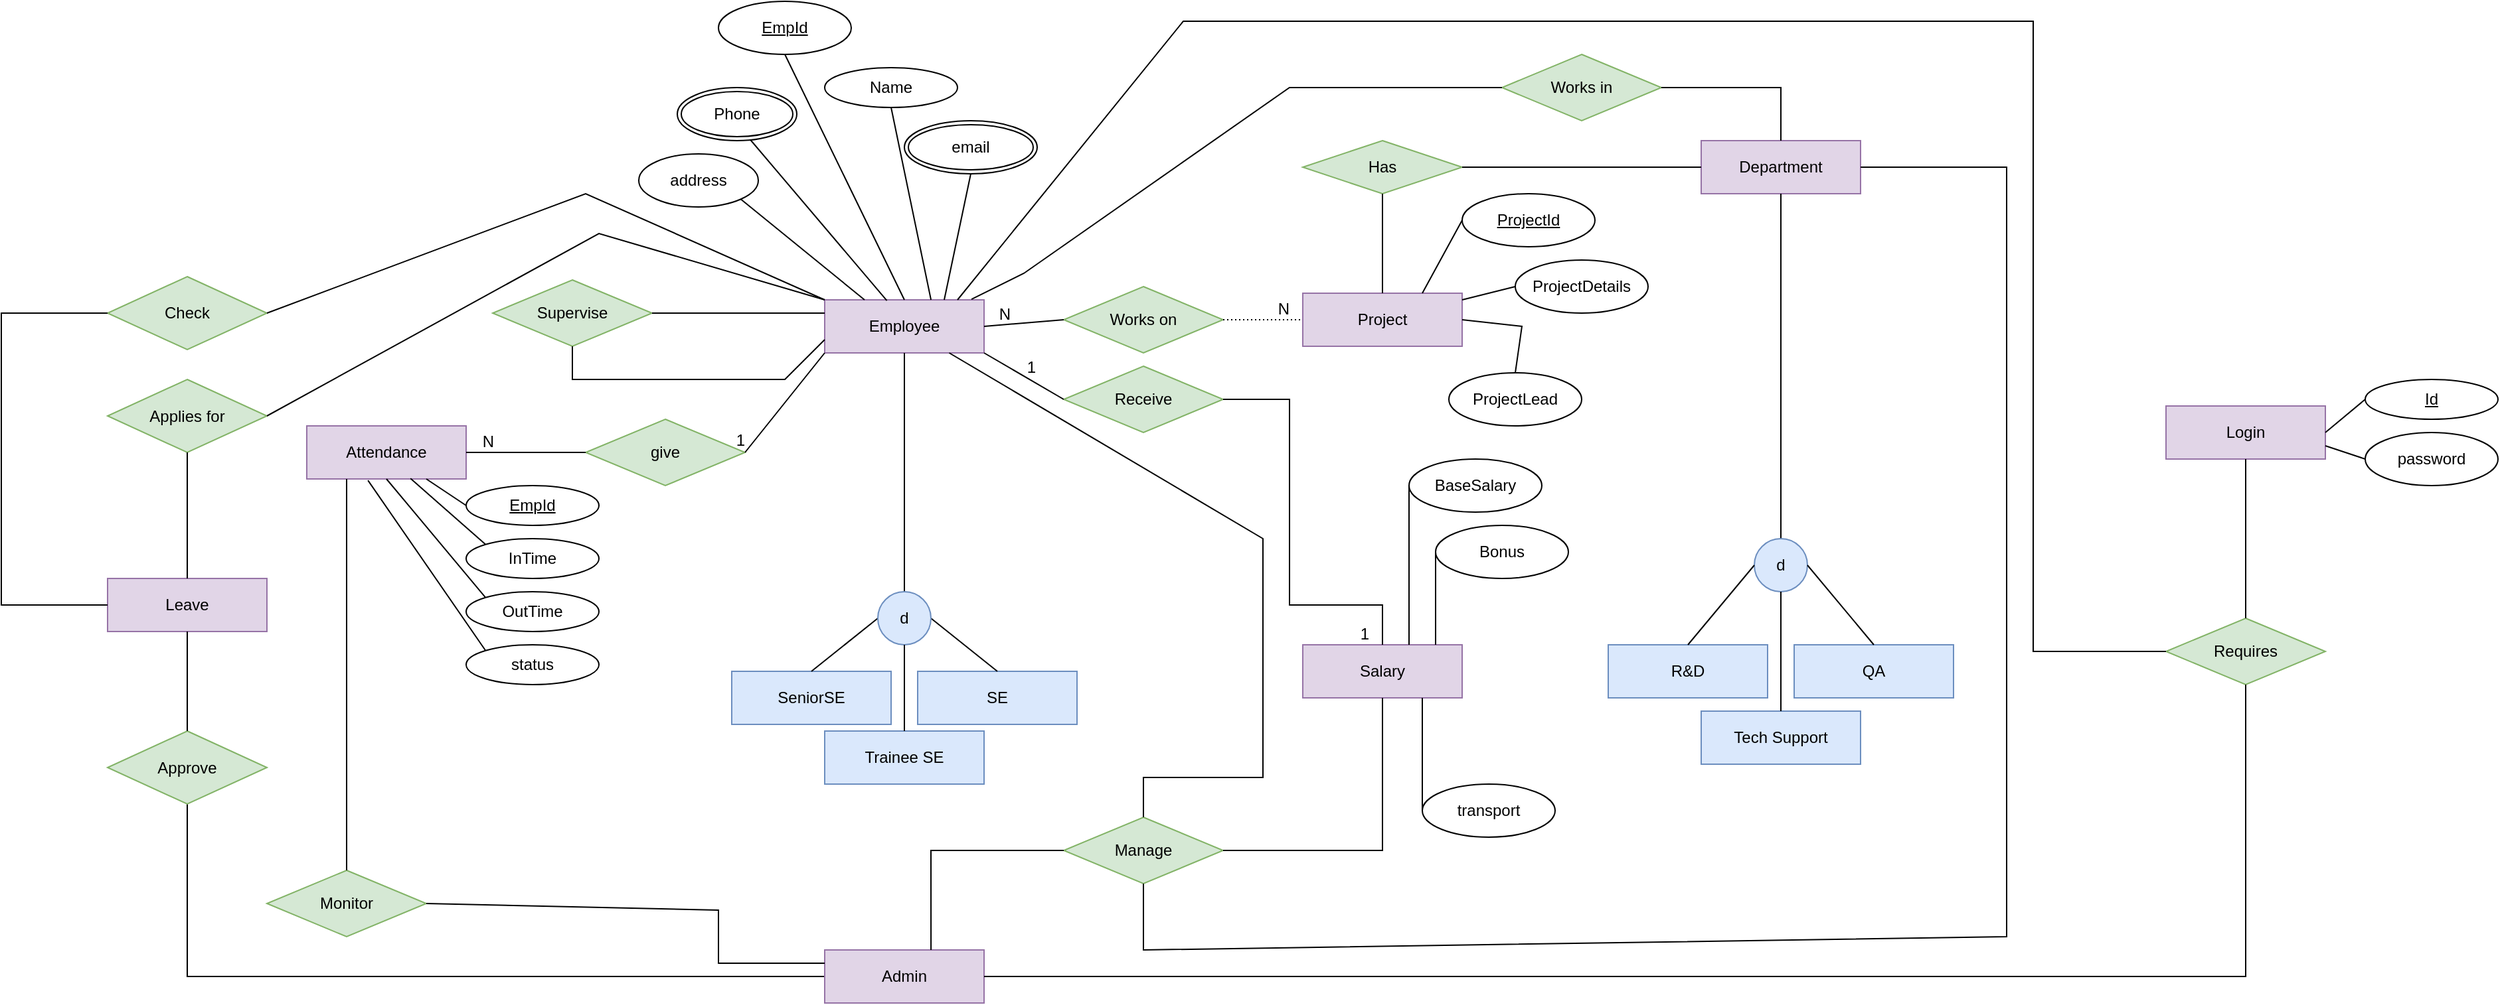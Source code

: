 <mxfile version="16.6.4" type="github">
  <diagram id="R2lEEEUBdFMjLlhIrx00" name="Page-1">
    <mxGraphModel dx="2987" dy="995" grid="1" gridSize="10" guides="1" tooltips="1" connect="1" arrows="1" fold="1" page="1" pageScale="1" pageWidth="1100" pageHeight="850" math="0" shadow="0" extFonts="Permanent Marker^https://fonts.googleapis.com/css?family=Permanent+Marker">
      <root>
        <mxCell id="0" />
        <mxCell id="1" parent="0" />
        <mxCell id="wa6rgPkxSw3eKmAbPzhM-41" value="" style="endArrow=none;html=1;rounded=0;" edge="1" parent="1">
          <mxGeometry relative="1" as="geometry">
            <mxPoint x="-870" y="630" as="sourcePoint" />
            <mxPoint x="-390" y="760" as="targetPoint" />
            <Array as="points">
              <mxPoint x="-870" y="760" />
            </Array>
          </mxGeometry>
        </mxCell>
        <mxCell id="uLMN_BXOicq_y5eOb-Gw-1" value="Employee" style="rounded=0;whiteSpace=wrap;html=1;fillColor=#e1d5e7;strokeColor=#9673a6;" parent="1" vertex="1">
          <mxGeometry x="-390" y="250" width="120" height="40" as="geometry" />
        </mxCell>
        <mxCell id="uLMN_BXOicq_y5eOb-Gw-3" value="" style="endArrow=none;html=1;rounded=0;entryX=0.5;entryY=1;entryDx=0;entryDy=0;exitX=0.5;exitY=0;exitDx=0;exitDy=0;" parent="1" source="uLMN_BXOicq_y5eOb-Gw-1" target="uLMN_BXOicq_y5eOb-Gw-19" edge="1">
          <mxGeometry width="50" height="50" relative="1" as="geometry">
            <mxPoint x="-330" y="340" as="sourcePoint" />
            <mxPoint x="-340" y="90" as="targetPoint" />
          </mxGeometry>
        </mxCell>
        <mxCell id="uLMN_BXOicq_y5eOb-Gw-4" value="address" style="ellipse;whiteSpace=wrap;html=1;" parent="1" vertex="1">
          <mxGeometry x="-530" y="140" width="90" height="40" as="geometry" />
        </mxCell>
        <mxCell id="uLMN_BXOicq_y5eOb-Gw-7" value="Name" style="ellipse;whiteSpace=wrap;html=1;" parent="1" vertex="1">
          <mxGeometry x="-390" y="75" width="100" height="30" as="geometry" />
        </mxCell>
        <mxCell id="uLMN_BXOicq_y5eOb-Gw-8" value="" style="endArrow=none;html=1;rounded=0;entryX=0.607;entryY=0.972;entryDx=0;entryDy=0;exitX=0.39;exitY=0.015;exitDx=0;exitDy=0;exitPerimeter=0;entryPerimeter=0;" parent="1" source="uLMN_BXOicq_y5eOb-Gw-1" target="uLMN_BXOicq_y5eOb-Gw-17" edge="1">
          <mxGeometry width="50" height="50" relative="1" as="geometry">
            <mxPoint x="-350" y="170" as="sourcePoint" />
            <mxPoint x="-410" y="140" as="targetPoint" />
          </mxGeometry>
        </mxCell>
        <mxCell id="uLMN_BXOicq_y5eOb-Gw-9" value="" style="endArrow=none;html=1;rounded=0;entryX=0.5;entryY=1;entryDx=0;entryDy=0;exitX=0.667;exitY=0;exitDx=0;exitDy=0;exitPerimeter=0;" parent="1" source="uLMN_BXOicq_y5eOb-Gw-1" target="uLMN_BXOicq_y5eOb-Gw-7" edge="1">
          <mxGeometry width="50" height="50" relative="1" as="geometry">
            <mxPoint x="-330" y="340" as="sourcePoint" />
            <mxPoint x="-280" y="290" as="targetPoint" />
          </mxGeometry>
        </mxCell>
        <mxCell id="uLMN_BXOicq_y5eOb-Gw-10" value="" style="endArrow=none;html=1;rounded=0;entryX=0.5;entryY=1;entryDx=0;entryDy=0;exitX=0.75;exitY=0;exitDx=0;exitDy=0;" parent="1" target="uLMN_BXOicq_y5eOb-Gw-21" edge="1" source="uLMN_BXOicq_y5eOb-Gw-1">
          <mxGeometry width="50" height="50" relative="1" as="geometry">
            <mxPoint x="-290" y="250" as="sourcePoint" />
            <mxPoint x="-231.905" y="188.274" as="targetPoint" />
          </mxGeometry>
        </mxCell>
        <mxCell id="uLMN_BXOicq_y5eOb-Gw-11" value="" style="endArrow=none;html=1;rounded=0;entryX=1;entryY=1;entryDx=0;entryDy=0;exitX=0.25;exitY=0;exitDx=0;exitDy=0;" parent="1" source="uLMN_BXOicq_y5eOb-Gw-1" target="uLMN_BXOicq_y5eOb-Gw-4" edge="1">
          <mxGeometry width="50" height="50" relative="1" as="geometry">
            <mxPoint x="-330" y="340" as="sourcePoint" />
            <mxPoint x="-280" y="290" as="targetPoint" />
          </mxGeometry>
        </mxCell>
        <mxCell id="uLMN_BXOicq_y5eOb-Gw-13" value="" style="endArrow=none;html=1;rounded=0;entryX=0.5;entryY=1;entryDx=0;entryDy=0;" parent="1" source="uLMN_BXOicq_y5eOb-Gw-12" target="uLMN_BXOicq_y5eOb-Gw-1" edge="1">
          <mxGeometry width="50" height="50" relative="1" as="geometry">
            <mxPoint x="-330" y="360" as="sourcePoint" />
            <mxPoint x="-280" y="390" as="targetPoint" />
          </mxGeometry>
        </mxCell>
        <mxCell id="uLMN_BXOicq_y5eOb-Gw-17" value="Phone" style="ellipse;shape=doubleEllipse;margin=3;whiteSpace=wrap;html=1;align=center;" parent="1" vertex="1">
          <mxGeometry x="-501" y="90" width="90" height="40" as="geometry" />
        </mxCell>
        <mxCell id="uLMN_BXOicq_y5eOb-Gw-19" value="EmpId" style="ellipse;whiteSpace=wrap;html=1;align=center;fontStyle=4;" parent="1" vertex="1">
          <mxGeometry x="-470" y="25" width="100" height="40" as="geometry" />
        </mxCell>
        <mxCell id="uLMN_BXOicq_y5eOb-Gw-20" value="Works on" style="shape=rhombus;perimeter=rhombusPerimeter;whiteSpace=wrap;html=1;align=center;fillColor=#d5e8d4;strokeColor=#82b366;" parent="1" vertex="1">
          <mxGeometry x="-210" y="240" width="120" height="50" as="geometry" />
        </mxCell>
        <mxCell id="uLMN_BXOicq_y5eOb-Gw-21" value="email" style="ellipse;shape=doubleEllipse;margin=3;whiteSpace=wrap;html=1;align=center;" parent="1" vertex="1">
          <mxGeometry x="-330" y="115" width="100" height="40" as="geometry" />
        </mxCell>
        <mxCell id="uLMN_BXOicq_y5eOb-Gw-23" value="Project" style="rounded=0;whiteSpace=wrap;html=1;fillColor=#e1d5e7;strokeColor=#9673a6;" parent="1" vertex="1">
          <mxGeometry x="-30" y="245" width="120" height="40" as="geometry" />
        </mxCell>
        <mxCell id="uLMN_BXOicq_y5eOb-Gw-27" value="" style="endArrow=none;html=1;rounded=0;dashed=1;dashPattern=1 2;exitX=1;exitY=0.5;exitDx=0;exitDy=0;" parent="1" source="uLMN_BXOicq_y5eOb-Gw-20" target="uLMN_BXOicq_y5eOb-Gw-23" edge="1">
          <mxGeometry relative="1" as="geometry">
            <mxPoint x="-390" y="410" as="sourcePoint" />
            <mxPoint x="-230" y="410" as="targetPoint" />
          </mxGeometry>
        </mxCell>
        <mxCell id="uLMN_BXOicq_y5eOb-Gw-28" value="N" style="resizable=0;html=1;align=right;verticalAlign=bottom;" parent="uLMN_BXOicq_y5eOb-Gw-27" connectable="0" vertex="1">
          <mxGeometry x="1" relative="1" as="geometry">
            <mxPoint x="-10" as="offset" />
          </mxGeometry>
        </mxCell>
        <mxCell id="uLMN_BXOicq_y5eOb-Gw-31" value="" style="endArrow=none;html=1;rounded=0;entryX=1;entryY=0.5;entryDx=0;entryDy=0;exitX=0;exitY=0.5;exitDx=0;exitDy=0;" parent="1" source="uLMN_BXOicq_y5eOb-Gw-20" target="uLMN_BXOicq_y5eOb-Gw-1" edge="1">
          <mxGeometry relative="1" as="geometry">
            <mxPoint x="-390" y="410" as="sourcePoint" />
            <mxPoint x="-230" y="410" as="targetPoint" />
          </mxGeometry>
        </mxCell>
        <mxCell id="uLMN_BXOicq_y5eOb-Gw-32" value="N" style="resizable=0;html=1;align=right;verticalAlign=bottom;" parent="uLMN_BXOicq_y5eOb-Gw-31" connectable="0" vertex="1">
          <mxGeometry x="1" relative="1" as="geometry">
            <mxPoint x="20" as="offset" />
          </mxGeometry>
        </mxCell>
        <mxCell id="uLMN_BXOicq_y5eOb-Gw-36" value="Receive" style="shape=rhombus;perimeter=rhombusPerimeter;whiteSpace=wrap;html=1;align=center;fillColor=#d5e8d4;strokeColor=#82b366;" parent="1" vertex="1">
          <mxGeometry x="-210" y="300" width="120" height="50" as="geometry" />
        </mxCell>
        <mxCell id="uLMN_BXOicq_y5eOb-Gw-37" value="Salary" style="rounded=0;whiteSpace=wrap;html=1;fillColor=#e1d5e7;strokeColor=#9673a6;" parent="1" vertex="1">
          <mxGeometry x="-30" y="510" width="120" height="40" as="geometry" />
        </mxCell>
        <mxCell id="uLMN_BXOicq_y5eOb-Gw-38" value="" style="endArrow=none;html=1;rounded=0;entryX=1;entryY=1;entryDx=0;entryDy=0;exitX=0;exitY=0.5;exitDx=0;exitDy=0;" parent="1" source="uLMN_BXOicq_y5eOb-Gw-36" target="uLMN_BXOicq_y5eOb-Gw-1" edge="1">
          <mxGeometry relative="1" as="geometry">
            <mxPoint x="-300" y="370" as="sourcePoint" />
            <mxPoint x="-140" y="370" as="targetPoint" />
          </mxGeometry>
        </mxCell>
        <mxCell id="uLMN_BXOicq_y5eOb-Gw-39" value="1" style="resizable=0;html=1;align=right;verticalAlign=bottom;" parent="uLMN_BXOicq_y5eOb-Gw-38" connectable="0" vertex="1">
          <mxGeometry x="1" relative="1" as="geometry">
            <mxPoint x="40" y="20" as="offset" />
          </mxGeometry>
        </mxCell>
        <mxCell id="uLMN_BXOicq_y5eOb-Gw-40" value="" style="endArrow=none;html=1;rounded=0;exitX=1;exitY=0.5;exitDx=0;exitDy=0;entryX=0.5;entryY=0;entryDx=0;entryDy=0;" parent="1" source="uLMN_BXOicq_y5eOb-Gw-36" target="uLMN_BXOicq_y5eOb-Gw-37" edge="1">
          <mxGeometry relative="1" as="geometry">
            <mxPoint x="-330" y="400" as="sourcePoint" />
            <mxPoint x="-170" y="400" as="targetPoint" />
            <Array as="points">
              <mxPoint x="-40" y="325" />
              <mxPoint x="-40" y="480" />
              <mxPoint x="30" y="480" />
            </Array>
          </mxGeometry>
        </mxCell>
        <mxCell id="uLMN_BXOicq_y5eOb-Gw-41" value="1" style="resizable=0;html=1;align=right;verticalAlign=bottom;" parent="uLMN_BXOicq_y5eOb-Gw-40" connectable="0" vertex="1">
          <mxGeometry x="1" relative="1" as="geometry">
            <mxPoint x="-10" as="offset" />
          </mxGeometry>
        </mxCell>
        <mxCell id="uLMN_BXOicq_y5eOb-Gw-42" value="give" style="shape=rhombus;perimeter=rhombusPerimeter;whiteSpace=wrap;html=1;align=center;fillColor=#d5e8d4;strokeColor=#82b366;" parent="1" vertex="1">
          <mxGeometry x="-570" y="340" width="120" height="50" as="geometry" />
        </mxCell>
        <mxCell id="uLMN_BXOicq_y5eOb-Gw-43" value="Attendance" style="rounded=0;whiteSpace=wrap;html=1;fillColor=#e1d5e7;strokeColor=#9673a6;" parent="1" vertex="1">
          <mxGeometry x="-780" y="345" width="120" height="40" as="geometry" />
        </mxCell>
        <mxCell id="uLMN_BXOicq_y5eOb-Gw-44" value="" style="endArrow=none;html=1;rounded=0;exitX=0;exitY=1;exitDx=0;exitDy=0;entryX=1;entryY=0.5;entryDx=0;entryDy=0;" parent="1" source="uLMN_BXOicq_y5eOb-Gw-1" target="uLMN_BXOicq_y5eOb-Gw-42" edge="1">
          <mxGeometry relative="1" as="geometry">
            <mxPoint x="-380" y="300" as="sourcePoint" />
            <mxPoint x="-220" y="300" as="targetPoint" />
          </mxGeometry>
        </mxCell>
        <mxCell id="uLMN_BXOicq_y5eOb-Gw-45" value="1" style="resizable=0;html=1;align=right;verticalAlign=bottom;" parent="uLMN_BXOicq_y5eOb-Gw-44" connectable="0" vertex="1">
          <mxGeometry x="1" relative="1" as="geometry" />
        </mxCell>
        <mxCell id="uLMN_BXOicq_y5eOb-Gw-46" value="" style="endArrow=none;html=1;rounded=0;exitX=0;exitY=0.5;exitDx=0;exitDy=0;entryX=1;entryY=0.5;entryDx=0;entryDy=0;" parent="1" source="uLMN_BXOicq_y5eOb-Gw-42" target="uLMN_BXOicq_y5eOb-Gw-43" edge="1">
          <mxGeometry relative="1" as="geometry">
            <mxPoint x="-380" y="300" as="sourcePoint" />
            <mxPoint x="-220" y="300" as="targetPoint" />
          </mxGeometry>
        </mxCell>
        <mxCell id="uLMN_BXOicq_y5eOb-Gw-47" value="N" style="resizable=0;html=1;align=right;verticalAlign=bottom;" parent="uLMN_BXOicq_y5eOb-Gw-46" connectable="0" vertex="1">
          <mxGeometry x="1" relative="1" as="geometry">
            <mxPoint x="21" as="offset" />
          </mxGeometry>
        </mxCell>
        <mxCell id="uLMN_BXOicq_y5eOb-Gw-48" value="Department" style="rounded=0;whiteSpace=wrap;html=1;fillColor=#e1d5e7;strokeColor=#9673a6;" parent="1" vertex="1">
          <mxGeometry x="270" y="130" width="120" height="40" as="geometry" />
        </mxCell>
        <mxCell id="uLMN_BXOicq_y5eOb-Gw-50" value="Has" style="shape=rhombus;perimeter=rhombusPerimeter;whiteSpace=wrap;html=1;align=center;fillColor=#d5e8d4;strokeColor=#82b366;" parent="1" vertex="1">
          <mxGeometry x="-30" y="130" width="120" height="40" as="geometry" />
        </mxCell>
        <mxCell id="uLMN_BXOicq_y5eOb-Gw-51" value="Admin" style="rounded=0;whiteSpace=wrap;html=1;fillColor=#e1d5e7;strokeColor=#9673a6;" parent="1" vertex="1">
          <mxGeometry x="-390" y="740" width="120" height="40" as="geometry" />
        </mxCell>
        <mxCell id="uLMN_BXOicq_y5eOb-Gw-52" value="Works in" style="shape=rhombus;perimeter=rhombusPerimeter;whiteSpace=wrap;html=1;align=center;fillColor=#d5e8d4;strokeColor=#82b366;" parent="1" vertex="1">
          <mxGeometry x="120" y="65" width="120" height="50" as="geometry" />
        </mxCell>
        <mxCell id="uLMN_BXOicq_y5eOb-Gw-53" value="Manage" style="shape=rhombus;perimeter=rhombusPerimeter;whiteSpace=wrap;html=1;align=center;fillColor=#d5e8d4;strokeColor=#82b366;" parent="1" vertex="1">
          <mxGeometry x="-210" y="640" width="120" height="50" as="geometry" />
        </mxCell>
        <mxCell id="uLMN_BXOicq_y5eOb-Gw-57" value="" style="endArrow=none;html=1;rounded=0;entryX=0.5;entryY=0;entryDx=0;entryDy=0;" parent="1" source="uLMN_BXOicq_y5eOb-Gw-1" target="uLMN_BXOicq_y5eOb-Gw-53" edge="1">
          <mxGeometry relative="1" as="geometry">
            <mxPoint x="-240" y="490" as="sourcePoint" />
            <mxPoint x="-150" y="580" as="targetPoint" />
            <Array as="points">
              <mxPoint x="-60" y="430" />
              <mxPoint x="-60" y="610" />
              <mxPoint x="-150" y="610" />
            </Array>
          </mxGeometry>
        </mxCell>
        <mxCell id="uLMN_BXOicq_y5eOb-Gw-59" value="" style="endArrow=none;html=1;rounded=0;exitX=0.667;exitY=0;exitDx=0;exitDy=0;exitPerimeter=0;entryX=0;entryY=0.5;entryDx=0;entryDy=0;" parent="1" source="uLMN_BXOicq_y5eOb-Gw-51" edge="1">
          <mxGeometry relative="1" as="geometry">
            <mxPoint x="-240" y="490" as="sourcePoint" />
            <mxPoint x="-210" y="665" as="targetPoint" />
            <Array as="points">
              <mxPoint x="-310" y="665" />
            </Array>
          </mxGeometry>
        </mxCell>
        <mxCell id="uLMN_BXOicq_y5eOb-Gw-60" value="" style="endArrow=none;html=1;rounded=0;exitX=1;exitY=0.5;exitDx=0;exitDy=0;" parent="1" target="uLMN_BXOicq_y5eOb-Gw-37" edge="1">
          <mxGeometry relative="1" as="geometry">
            <mxPoint x="-90" y="665" as="sourcePoint" />
            <mxPoint x="30" y="500" as="targetPoint" />
            <Array as="points">
              <mxPoint x="-50" y="665" />
              <mxPoint x="30" y="665" />
            </Array>
          </mxGeometry>
        </mxCell>
        <mxCell id="uLMN_BXOicq_y5eOb-Gw-62" value="" style="endArrow=none;html=1;rounded=0;entryX=1;entryY=0.5;entryDx=0;entryDy=0;exitX=0.5;exitY=1;exitDx=0;exitDy=0;" parent="1" source="uLMN_BXOicq_y5eOb-Gw-53" target="uLMN_BXOicq_y5eOb-Gw-48" edge="1">
          <mxGeometry relative="1" as="geometry">
            <mxPoint x="-90" y="724.41" as="sourcePoint" />
            <mxPoint x="70" y="724.41" as="targetPoint" />
            <Array as="points">
              <mxPoint x="-150" y="740" />
              <mxPoint x="500" y="730" />
              <mxPoint x="500" y="150" />
            </Array>
          </mxGeometry>
        </mxCell>
        <mxCell id="uLMN_BXOicq_y5eOb-Gw-64" value="" style="endArrow=none;html=1;rounded=0;exitX=0.921;exitY=-0.012;exitDx=0;exitDy=0;exitPerimeter=0;entryX=0;entryY=0.5;entryDx=0;entryDy=0;" parent="1" source="uLMN_BXOicq_y5eOb-Gw-1" target="uLMN_BXOicq_y5eOb-Gw-52" edge="1">
          <mxGeometry relative="1" as="geometry">
            <mxPoint x="-240" y="370" as="sourcePoint" />
            <mxPoint x="-80" y="370" as="targetPoint" />
            <Array as="points">
              <mxPoint x="-240" y="230" />
              <mxPoint x="-40" y="90" />
            </Array>
          </mxGeometry>
        </mxCell>
        <mxCell id="uLMN_BXOicq_y5eOb-Gw-65" value="" style="endArrow=none;html=1;rounded=0;entryX=0.5;entryY=0;entryDx=0;entryDy=0;" parent="1" source="uLMN_BXOicq_y5eOb-Gw-52" target="uLMN_BXOicq_y5eOb-Gw-48" edge="1">
          <mxGeometry relative="1" as="geometry">
            <mxPoint x="-90" y="89.41" as="sourcePoint" />
            <mxPoint x="-30" y="89" as="targetPoint" />
            <Array as="points">
              <mxPoint x="330" y="90" />
            </Array>
          </mxGeometry>
        </mxCell>
        <mxCell id="uLMN_BXOicq_y5eOb-Gw-66" value="" style="endArrow=none;html=1;rounded=0;entryX=1;entryY=0.5;entryDx=0;entryDy=0;exitX=0;exitY=0.5;exitDx=0;exitDy=0;" parent="1" source="uLMN_BXOicq_y5eOb-Gw-48" target="uLMN_BXOicq_y5eOb-Gw-50" edge="1">
          <mxGeometry relative="1" as="geometry">
            <mxPoint x="-240" y="370" as="sourcePoint" />
            <mxPoint x="-80" y="370" as="targetPoint" />
          </mxGeometry>
        </mxCell>
        <mxCell id="uLMN_BXOicq_y5eOb-Gw-67" value="" style="endArrow=none;html=1;rounded=0;entryX=0.5;entryY=1;entryDx=0;entryDy=0;" parent="1" source="uLMN_BXOicq_y5eOb-Gw-23" target="uLMN_BXOicq_y5eOb-Gw-50" edge="1">
          <mxGeometry relative="1" as="geometry">
            <mxPoint x="-240" y="370" as="sourcePoint" />
            <mxPoint x="-80" y="370" as="targetPoint" />
          </mxGeometry>
        </mxCell>
        <mxCell id="wa6rgPkxSw3eKmAbPzhM-25" value="" style="endArrow=none;html=1;rounded=0;entryX=0.5;entryY=1;entryDx=0;entryDy=0;exitX=0.5;exitY=0;exitDx=0;exitDy=0;" edge="1" parent="1" source="wa6rgPkxSw3eKmAbPzhM-16" target="uLMN_BXOicq_y5eOb-Gw-48">
          <mxGeometry relative="1" as="geometry">
            <mxPoint x="130" y="440" as="sourcePoint" />
            <mxPoint x="290" y="440" as="targetPoint" />
          </mxGeometry>
        </mxCell>
        <mxCell id="wa6rgPkxSw3eKmAbPzhM-27" value="Supervise" style="shape=rhombus;perimeter=rhombusPerimeter;whiteSpace=wrap;html=1;align=center;fillColor=#d5e8d4;strokeColor=#82b366;" vertex="1" parent="1">
          <mxGeometry x="-640" y="235" width="120" height="50" as="geometry" />
        </mxCell>
        <mxCell id="wa6rgPkxSw3eKmAbPzhM-28" value="" style="endArrow=none;html=1;rounded=0;entryX=0.5;entryY=1;entryDx=0;entryDy=0;exitX=0;exitY=0.75;exitDx=0;exitDy=0;" edge="1" parent="1" source="uLMN_BXOicq_y5eOb-Gw-1" target="wa6rgPkxSw3eKmAbPzhM-27">
          <mxGeometry relative="1" as="geometry">
            <mxPoint x="130" y="440" as="sourcePoint" />
            <mxPoint x="290" y="440" as="targetPoint" />
            <Array as="points">
              <mxPoint x="-420" y="310" />
              <mxPoint x="-580" y="310" />
            </Array>
          </mxGeometry>
        </mxCell>
        <mxCell id="wa6rgPkxSw3eKmAbPzhM-29" value="" style="endArrow=none;html=1;rounded=0;exitX=1;exitY=0.5;exitDx=0;exitDy=0;entryX=0;entryY=0.25;entryDx=0;entryDy=0;" edge="1" parent="1" source="wa6rgPkxSw3eKmAbPzhM-27" target="uLMN_BXOicq_y5eOb-Gw-1">
          <mxGeometry relative="1" as="geometry">
            <mxPoint x="130" y="440" as="sourcePoint" />
            <mxPoint x="-390" y="280" as="targetPoint" />
            <Array as="points">
              <mxPoint x="-440" y="260" />
            </Array>
          </mxGeometry>
        </mxCell>
        <mxCell id="wa6rgPkxSw3eKmAbPzhM-30" value="Leave" style="rounded=0;whiteSpace=wrap;html=1;fillColor=#e1d5e7;strokeColor=#9673a6;" vertex="1" parent="1">
          <mxGeometry x="-930" y="460" width="120" height="40" as="geometry" />
        </mxCell>
        <mxCell id="wa6rgPkxSw3eKmAbPzhM-31" value="Check" style="shape=rhombus;perimeter=rhombusPerimeter;whiteSpace=wrap;html=1;align=center;fillColor=#d5e8d4;strokeColor=#82b366;" vertex="1" parent="1">
          <mxGeometry x="-930" y="232.5" width="120" height="55" as="geometry" />
        </mxCell>
        <mxCell id="wa6rgPkxSw3eKmAbPzhM-32" value="" style="endArrow=none;html=1;rounded=0;exitX=0;exitY=0.5;exitDx=0;exitDy=0;entryX=0;entryY=0.5;entryDx=0;entryDy=0;" edge="1" parent="1" source="wa6rgPkxSw3eKmAbPzhM-31" target="wa6rgPkxSw3eKmAbPzhM-30">
          <mxGeometry relative="1" as="geometry">
            <mxPoint x="-800" y="420" as="sourcePoint" />
            <mxPoint x="-640" y="420" as="targetPoint" />
            <Array as="points">
              <mxPoint x="-1010" y="260" />
              <mxPoint x="-1010" y="480" />
            </Array>
          </mxGeometry>
        </mxCell>
        <mxCell id="wa6rgPkxSw3eKmAbPzhM-33" value="" style="endArrow=none;html=1;rounded=0;exitX=1;exitY=0.5;exitDx=0;exitDy=0;entryX=0;entryY=0;entryDx=0;entryDy=0;" edge="1" parent="1" source="wa6rgPkxSw3eKmAbPzhM-31" target="uLMN_BXOicq_y5eOb-Gw-1">
          <mxGeometry relative="1" as="geometry">
            <mxPoint x="-800" y="340" as="sourcePoint" />
            <mxPoint x="-640" y="340" as="targetPoint" />
            <Array as="points">
              <mxPoint x="-570" y="170" />
            </Array>
          </mxGeometry>
        </mxCell>
        <mxCell id="wa6rgPkxSw3eKmAbPzhM-35" value="Applies for" style="shape=rhombus;perimeter=rhombusPerimeter;whiteSpace=wrap;html=1;align=center;fillColor=#d5e8d4;strokeColor=#82b366;" vertex="1" parent="1">
          <mxGeometry x="-930" y="310" width="120" height="55" as="geometry" />
        </mxCell>
        <mxCell id="wa6rgPkxSw3eKmAbPzhM-36" value="" style="endArrow=none;html=1;rounded=0;exitX=1;exitY=0.5;exitDx=0;exitDy=0;entryX=0;entryY=0;entryDx=0;entryDy=0;" edge="1" parent="1" source="wa6rgPkxSw3eKmAbPzhM-35" target="uLMN_BXOicq_y5eOb-Gw-1">
          <mxGeometry relative="1" as="geometry">
            <mxPoint x="-510" y="420" as="sourcePoint" />
            <mxPoint x="-490" y="233" as="targetPoint" />
            <Array as="points">
              <mxPoint x="-560" y="200" />
            </Array>
          </mxGeometry>
        </mxCell>
        <mxCell id="wa6rgPkxSw3eKmAbPzhM-37" value="" style="endArrow=none;html=1;rounded=0;entryX=0.5;entryY=1;entryDx=0;entryDy=0;exitX=0.5;exitY=0;exitDx=0;exitDy=0;" edge="1" parent="1" source="wa6rgPkxSw3eKmAbPzhM-30" target="wa6rgPkxSw3eKmAbPzhM-35">
          <mxGeometry relative="1" as="geometry">
            <mxPoint x="-850" y="590" as="sourcePoint" />
            <mxPoint x="-690" y="590" as="targetPoint" />
          </mxGeometry>
        </mxCell>
        <mxCell id="wa6rgPkxSw3eKmAbPzhM-39" value="Approve" style="shape=rhombus;perimeter=rhombusPerimeter;whiteSpace=wrap;html=1;align=center;fillColor=#d5e8d4;strokeColor=#82b366;" vertex="1" parent="1">
          <mxGeometry x="-930" y="575" width="120" height="55" as="geometry" />
        </mxCell>
        <mxCell id="wa6rgPkxSw3eKmAbPzhM-40" value="" style="endArrow=none;html=1;rounded=0;exitX=0.5;exitY=0;exitDx=0;exitDy=0;entryX=0.5;entryY=1;entryDx=0;entryDy=0;" edge="1" parent="1" source="wa6rgPkxSw3eKmAbPzhM-39" target="wa6rgPkxSw3eKmAbPzhM-30">
          <mxGeometry relative="1" as="geometry">
            <mxPoint x="-300" y="560" as="sourcePoint" />
            <mxPoint x="-140" y="560" as="targetPoint" />
          </mxGeometry>
        </mxCell>
        <mxCell id="wa6rgPkxSw3eKmAbPzhM-8" value="" style="group" vertex="1" connectable="0" parent="1">
          <mxGeometry x="-460" y="530" width="260" height="40" as="geometry" />
        </mxCell>
        <mxCell id="uLMN_BXOicq_y5eOb-Gw-15" value="SE" style="rounded=0;whiteSpace=wrap;html=1;fillColor=#dae8fc;strokeColor=#6c8ebf;" parent="wa6rgPkxSw3eKmAbPzhM-8" vertex="1">
          <mxGeometry x="140" width="120" height="40" as="geometry" />
        </mxCell>
        <mxCell id="uLMN_BXOicq_y5eOb-Gw-16" value="SeniorSE" style="rounded=0;whiteSpace=wrap;html=1;fillColor=#dae8fc;strokeColor=#6c8ebf;" parent="wa6rgPkxSw3eKmAbPzhM-8" vertex="1">
          <mxGeometry width="120" height="40" as="geometry" />
        </mxCell>
        <mxCell id="uLMN_BXOicq_y5eOb-Gw-33" value="" style="endArrow=none;html=1;rounded=0;exitX=1;exitY=0.5;exitDx=0;exitDy=0;entryX=0.5;entryY=0;entryDx=0;entryDy=0;" parent="1" source="uLMN_BXOicq_y5eOb-Gw-12" target="uLMN_BXOicq_y5eOb-Gw-15" edge="1">
          <mxGeometry relative="1" as="geometry">
            <mxPoint x="-300" y="370" as="sourcePoint" />
            <mxPoint x="-140" y="370" as="targetPoint" />
          </mxGeometry>
        </mxCell>
        <mxCell id="uLMN_BXOicq_y5eOb-Gw-34" value="" style="endArrow=none;html=1;rounded=0;exitX=0;exitY=0.5;exitDx=0;exitDy=0;entryX=0.5;entryY=0;entryDx=0;entryDy=0;" parent="1" source="uLMN_BXOicq_y5eOb-Gw-12" target="uLMN_BXOicq_y5eOb-Gw-16" edge="1">
          <mxGeometry relative="1" as="geometry">
            <mxPoint x="-30" y="690" as="sourcePoint" />
            <mxPoint x="130" y="690" as="targetPoint" />
          </mxGeometry>
        </mxCell>
        <mxCell id="uLMN_BXOicq_y5eOb-Gw-12" value="d" style="ellipse;whiteSpace=wrap;html=1;aspect=fixed;fillColor=#dae8fc;strokeColor=#6c8ebf;" parent="1" vertex="1">
          <mxGeometry x="-350" y="470" width="40" height="40" as="geometry" />
        </mxCell>
        <mxCell id="uLMN_BXOicq_y5eOb-Gw-14" value="Trainee SE" style="rounded=0;whiteSpace=wrap;html=1;fillColor=#dae8fc;strokeColor=#6c8ebf;" parent="1" vertex="1">
          <mxGeometry x="-390" y="575" width="120" height="40" as="geometry" />
        </mxCell>
        <mxCell id="uLMN_BXOicq_y5eOb-Gw-35" value="" style="endArrow=none;html=1;rounded=0;exitX=0.5;exitY=1;exitDx=0;exitDy=0;entryX=0.5;entryY=0;entryDx=0;entryDy=0;" parent="1" source="uLMN_BXOicq_y5eOb-Gw-12" target="uLMN_BXOicq_y5eOb-Gw-14" edge="1">
          <mxGeometry relative="1" as="geometry">
            <mxPoint x="-300" y="370" as="sourcePoint" />
            <mxPoint x="-140" y="370" as="targetPoint" />
          </mxGeometry>
        </mxCell>
        <mxCell id="wa6rgPkxSw3eKmAbPzhM-42" value="ProjectId" style="ellipse;whiteSpace=wrap;html=1;align=center;fontStyle=4;" vertex="1" parent="1">
          <mxGeometry x="90" y="170" width="100" height="40" as="geometry" />
        </mxCell>
        <mxCell id="wa6rgPkxSw3eKmAbPzhM-43" value="" style="endArrow=none;html=1;rounded=0;entryX=0;entryY=0.5;entryDx=0;entryDy=0;exitX=0.75;exitY=0;exitDx=0;exitDy=0;" edge="1" parent="1" source="uLMN_BXOicq_y5eOb-Gw-23" target="wa6rgPkxSw3eKmAbPzhM-42">
          <mxGeometry relative="1" as="geometry">
            <mxPoint x="-300" y="370" as="sourcePoint" />
            <mxPoint x="-140" y="370" as="targetPoint" />
          </mxGeometry>
        </mxCell>
        <mxCell id="wa6rgPkxSw3eKmAbPzhM-44" value="ProjectDetails" style="ellipse;whiteSpace=wrap;html=1;align=center;" vertex="1" parent="1">
          <mxGeometry x="130" y="220" width="100" height="40" as="geometry" />
        </mxCell>
        <mxCell id="wa6rgPkxSw3eKmAbPzhM-45" value="" style="endArrow=none;html=1;rounded=0;entryX=0;entryY=0.5;entryDx=0;entryDy=0;" edge="1" parent="1" target="wa6rgPkxSw3eKmAbPzhM-44">
          <mxGeometry relative="1" as="geometry">
            <mxPoint x="90" y="250" as="sourcePoint" />
            <mxPoint x="-140" y="370" as="targetPoint" />
          </mxGeometry>
        </mxCell>
        <mxCell id="wa6rgPkxSw3eKmAbPzhM-46" value="ProjectLead" style="ellipse;whiteSpace=wrap;html=1;align=center;" vertex="1" parent="1">
          <mxGeometry x="80" y="305" width="100" height="40" as="geometry" />
        </mxCell>
        <mxCell id="wa6rgPkxSw3eKmAbPzhM-47" value="" style="endArrow=none;html=1;rounded=0;entryX=0.5;entryY=0;entryDx=0;entryDy=0;exitX=1;exitY=0.5;exitDx=0;exitDy=0;" edge="1" parent="1" source="uLMN_BXOicq_y5eOb-Gw-23" target="wa6rgPkxSw3eKmAbPzhM-46">
          <mxGeometry relative="1" as="geometry">
            <mxPoint x="-300" y="370" as="sourcePoint" />
            <mxPoint x="-140" y="370" as="targetPoint" />
            <Array as="points">
              <mxPoint x="135" y="270" />
            </Array>
          </mxGeometry>
        </mxCell>
        <mxCell id="wa6rgPkxSw3eKmAbPzhM-48" value="Monitor" style="shape=rhombus;perimeter=rhombusPerimeter;whiteSpace=wrap;html=1;align=center;fillColor=#d5e8d4;strokeColor=#82b366;" vertex="1" parent="1">
          <mxGeometry x="-810" y="680" width="120" height="50" as="geometry" />
        </mxCell>
        <mxCell id="wa6rgPkxSw3eKmAbPzhM-49" value="" style="endArrow=none;html=1;rounded=0;exitX=1;exitY=0.5;exitDx=0;exitDy=0;entryX=0;entryY=0.25;entryDx=0;entryDy=0;" edge="1" parent="1" source="wa6rgPkxSw3eKmAbPzhM-48" target="uLMN_BXOicq_y5eOb-Gw-51">
          <mxGeometry relative="1" as="geometry">
            <mxPoint x="-300" y="370" as="sourcePoint" />
            <mxPoint x="-140" y="370" as="targetPoint" />
            <Array as="points">
              <mxPoint x="-470" y="710" />
              <mxPoint x="-470" y="750" />
            </Array>
          </mxGeometry>
        </mxCell>
        <mxCell id="wa6rgPkxSw3eKmAbPzhM-50" value="" style="endArrow=none;html=1;rounded=0;exitX=0.25;exitY=1;exitDx=0;exitDy=0;entryX=0.5;entryY=0;entryDx=0;entryDy=0;" edge="1" parent="1" source="uLMN_BXOicq_y5eOb-Gw-43" target="wa6rgPkxSw3eKmAbPzhM-48">
          <mxGeometry relative="1" as="geometry">
            <mxPoint x="-300" y="370" as="sourcePoint" />
            <mxPoint x="-140" y="370" as="targetPoint" />
          </mxGeometry>
        </mxCell>
        <mxCell id="wa6rgPkxSw3eKmAbPzhM-51" value="EmpId" style="ellipse;whiteSpace=wrap;html=1;align=center;fontStyle=4;" vertex="1" parent="1">
          <mxGeometry x="-660" y="390" width="100" height="30" as="geometry" />
        </mxCell>
        <mxCell id="wa6rgPkxSw3eKmAbPzhM-52" value="password" style="ellipse;whiteSpace=wrap;html=1;" vertex="1" parent="1">
          <mxGeometry x="770" y="350" width="100" height="40" as="geometry" />
        </mxCell>
        <mxCell id="wa6rgPkxSw3eKmAbPzhM-53" value="status" style="ellipse;whiteSpace=wrap;html=1;" vertex="1" parent="1">
          <mxGeometry x="-660" y="510" width="100" height="30" as="geometry" />
        </mxCell>
        <mxCell id="wa6rgPkxSw3eKmAbPzhM-54" value="OutTime" style="ellipse;whiteSpace=wrap;html=1;" vertex="1" parent="1">
          <mxGeometry x="-660" y="470" width="100" height="30" as="geometry" />
        </mxCell>
        <mxCell id="wa6rgPkxSw3eKmAbPzhM-55" value="InTime" style="ellipse;whiteSpace=wrap;html=1;" vertex="1" parent="1">
          <mxGeometry x="-660" y="430" width="100" height="30" as="geometry" />
        </mxCell>
        <mxCell id="wa6rgPkxSw3eKmAbPzhM-56" value="" style="endArrow=none;html=1;rounded=0;exitX=0.75;exitY=1;exitDx=0;exitDy=0;entryX=0;entryY=0.5;entryDx=0;entryDy=0;" edge="1" parent="1" source="uLMN_BXOicq_y5eOb-Gw-43" target="wa6rgPkxSw3eKmAbPzhM-51">
          <mxGeometry relative="1" as="geometry">
            <mxPoint x="-300" y="370" as="sourcePoint" />
            <mxPoint x="-140" y="370" as="targetPoint" />
          </mxGeometry>
        </mxCell>
        <mxCell id="wa6rgPkxSw3eKmAbPzhM-57" value="" style="endArrow=none;html=1;rounded=0;exitX=0.651;exitY=0.991;exitDx=0;exitDy=0;exitPerimeter=0;entryX=0;entryY=0;entryDx=0;entryDy=0;" edge="1" parent="1" source="uLMN_BXOicq_y5eOb-Gw-43" target="wa6rgPkxSw3eKmAbPzhM-55">
          <mxGeometry relative="1" as="geometry">
            <mxPoint x="-300" y="370" as="sourcePoint" />
            <mxPoint x="-650" y="440" as="targetPoint" />
          </mxGeometry>
        </mxCell>
        <mxCell id="wa6rgPkxSw3eKmAbPzhM-58" value="" style="endArrow=none;html=1;rounded=0;exitX=0.5;exitY=1;exitDx=0;exitDy=0;entryX=0;entryY=0;entryDx=0;entryDy=0;" edge="1" parent="1" source="uLMN_BXOicq_y5eOb-Gw-43" target="wa6rgPkxSw3eKmAbPzhM-54">
          <mxGeometry relative="1" as="geometry">
            <mxPoint x="-300" y="370" as="sourcePoint" />
            <mxPoint x="-140" y="370" as="targetPoint" />
          </mxGeometry>
        </mxCell>
        <mxCell id="wa6rgPkxSw3eKmAbPzhM-59" value="" style="endArrow=none;html=1;rounded=0;exitX=0.384;exitY=1.027;exitDx=0;exitDy=0;exitPerimeter=0;entryX=0;entryY=0;entryDx=0;entryDy=0;" edge="1" parent="1" source="uLMN_BXOicq_y5eOb-Gw-43" target="wa6rgPkxSw3eKmAbPzhM-53">
          <mxGeometry relative="1" as="geometry">
            <mxPoint x="-300" y="370" as="sourcePoint" />
            <mxPoint x="-140" y="370" as="targetPoint" />
          </mxGeometry>
        </mxCell>
        <mxCell id="wa6rgPkxSw3eKmAbPzhM-61" value="BaseSalary" style="ellipse;whiteSpace=wrap;html=1;align=center;" vertex="1" parent="1">
          <mxGeometry x="50" y="370" width="100" height="40" as="geometry" />
        </mxCell>
        <mxCell id="wa6rgPkxSw3eKmAbPzhM-62" value="Bonus" style="ellipse;whiteSpace=wrap;html=1;align=center;" vertex="1" parent="1">
          <mxGeometry x="70" y="420" width="100" height="40" as="geometry" />
        </mxCell>
        <mxCell id="wa6rgPkxSw3eKmAbPzhM-63" value="transport" style="ellipse;whiteSpace=wrap;html=1;align=center;" vertex="1" parent="1">
          <mxGeometry x="60" y="615" width="100" height="40" as="geometry" />
        </mxCell>
        <mxCell id="wa6rgPkxSw3eKmAbPzhM-65" value="" style="endArrow=none;html=1;rounded=0;entryX=0;entryY=0.5;entryDx=0;entryDy=0;" edge="1" parent="1" target="wa6rgPkxSw3eKmAbPzhM-61">
          <mxGeometry relative="1" as="geometry">
            <mxPoint x="50" y="510" as="sourcePoint" />
            <mxPoint x="-70" y="370" as="targetPoint" />
          </mxGeometry>
        </mxCell>
        <mxCell id="wa6rgPkxSw3eKmAbPzhM-66" value="" style="endArrow=none;html=1;rounded=0;entryX=0;entryY=0.5;entryDx=0;entryDy=0;" edge="1" parent="1" target="wa6rgPkxSw3eKmAbPzhM-62">
          <mxGeometry relative="1" as="geometry">
            <mxPoint x="70" y="510" as="sourcePoint" />
            <mxPoint x="-70" y="370" as="targetPoint" />
          </mxGeometry>
        </mxCell>
        <mxCell id="wa6rgPkxSw3eKmAbPzhM-67" value="" style="endArrow=none;html=1;rounded=0;entryX=0;entryY=0.5;entryDx=0;entryDy=0;exitX=0.75;exitY=1;exitDx=0;exitDy=0;" edge="1" parent="1" source="uLMN_BXOicq_y5eOb-Gw-37" target="wa6rgPkxSw3eKmAbPzhM-63">
          <mxGeometry relative="1" as="geometry">
            <mxPoint x="-160" y="470" as="sourcePoint" />
            <mxPoint x="-70" y="370" as="targetPoint" />
          </mxGeometry>
        </mxCell>
        <mxCell id="wa6rgPkxSw3eKmAbPzhM-70" value="Id" style="ellipse;whiteSpace=wrap;html=1;align=center;fontStyle=4;" vertex="1" parent="1">
          <mxGeometry x="770" y="310" width="100" height="30" as="geometry" />
        </mxCell>
        <mxCell id="wa6rgPkxSw3eKmAbPzhM-73" value="Login" style="rounded=0;whiteSpace=wrap;html=1;fillColor=#e1d5e7;strokeColor=#9673a6;" vertex="1" parent="1">
          <mxGeometry x="620" y="330" width="120" height="40" as="geometry" />
        </mxCell>
        <mxCell id="wa6rgPkxSw3eKmAbPzhM-74" value="" style="endArrow=none;html=1;rounded=0;entryX=0;entryY=0.5;entryDx=0;entryDy=0;exitX=1;exitY=0.5;exitDx=0;exitDy=0;" edge="1" parent="1" source="wa6rgPkxSw3eKmAbPzhM-73" target="wa6rgPkxSw3eKmAbPzhM-70">
          <mxGeometry relative="1" as="geometry">
            <mxPoint x="-10" y="370" as="sourcePoint" />
            <mxPoint x="150" y="370" as="targetPoint" />
          </mxGeometry>
        </mxCell>
        <mxCell id="wa6rgPkxSw3eKmAbPzhM-75" value="" style="endArrow=none;html=1;rounded=0;entryX=0;entryY=0.5;entryDx=0;entryDy=0;exitX=1;exitY=0.75;exitDx=0;exitDy=0;" edge="1" parent="1" source="wa6rgPkxSw3eKmAbPzhM-73" target="wa6rgPkxSw3eKmAbPzhM-52">
          <mxGeometry relative="1" as="geometry">
            <mxPoint x="-10" y="370" as="sourcePoint" />
            <mxPoint x="150" y="370" as="targetPoint" />
          </mxGeometry>
        </mxCell>
        <mxCell id="wa6rgPkxSw3eKmAbPzhM-76" value="Requires" style="shape=rhombus;perimeter=rhombusPerimeter;whiteSpace=wrap;html=1;align=center;fillColor=#d5e8d4;strokeColor=#82b366;" vertex="1" parent="1">
          <mxGeometry x="620" y="490" width="120" height="50" as="geometry" />
        </mxCell>
        <mxCell id="wa6rgPkxSw3eKmAbPzhM-77" value="" style="endArrow=none;html=1;rounded=0;exitX=1;exitY=0.5;exitDx=0;exitDy=0;entryX=0.5;entryY=1;entryDx=0;entryDy=0;" edge="1" parent="1" source="uLMN_BXOicq_y5eOb-Gw-51" target="wa6rgPkxSw3eKmAbPzhM-76">
          <mxGeometry relative="1" as="geometry">
            <mxPoint x="-10" y="370" as="sourcePoint" />
            <mxPoint x="150" y="370" as="targetPoint" />
            <Array as="points">
              <mxPoint x="680" y="760" />
            </Array>
          </mxGeometry>
        </mxCell>
        <mxCell id="wa6rgPkxSw3eKmAbPzhM-78" value="" style="endArrow=none;html=1;rounded=0;entryX=0.5;entryY=1;entryDx=0;entryDy=0;exitX=0.5;exitY=0;exitDx=0;exitDy=0;" edge="1" parent="1" source="wa6rgPkxSw3eKmAbPzhM-76" target="wa6rgPkxSw3eKmAbPzhM-73">
          <mxGeometry relative="1" as="geometry">
            <mxPoint x="-10" y="370" as="sourcePoint" />
            <mxPoint x="150" y="370" as="targetPoint" />
          </mxGeometry>
        </mxCell>
        <mxCell id="wa6rgPkxSw3eKmAbPzhM-79" value="" style="endArrow=none;html=1;rounded=0;entryX=0;entryY=0.5;entryDx=0;entryDy=0;" edge="1" parent="1" target="wa6rgPkxSw3eKmAbPzhM-76">
          <mxGeometry relative="1" as="geometry">
            <mxPoint x="-290" y="250" as="sourcePoint" />
            <mxPoint x="150" y="370" as="targetPoint" />
            <Array as="points">
              <mxPoint x="-120" y="40" />
              <mxPoint x="520" y="40" />
              <mxPoint x="520" y="515" />
            </Array>
          </mxGeometry>
        </mxCell>
        <mxCell id="wa6rgPkxSw3eKmAbPzhM-82" value="" style="group" vertex="1" connectable="0" parent="1">
          <mxGeometry x="200" y="430" width="260" height="170" as="geometry" />
        </mxCell>
        <mxCell id="wa6rgPkxSw3eKmAbPzhM-16" value="d" style="ellipse;whiteSpace=wrap;html=1;aspect=fixed;fillColor=#dae8fc;strokeColor=#6c8ebf;" vertex="1" parent="wa6rgPkxSw3eKmAbPzhM-82">
          <mxGeometry x="110" width="40" height="40" as="geometry" />
        </mxCell>
        <mxCell id="wa6rgPkxSw3eKmAbPzhM-80" value="" style="group" vertex="1" connectable="0" parent="wa6rgPkxSw3eKmAbPzhM-82">
          <mxGeometry y="80" width="260" height="90" as="geometry" />
        </mxCell>
        <mxCell id="wa6rgPkxSw3eKmAbPzhM-20" value="QA" style="rounded=0;whiteSpace=wrap;html=1;fillColor=#dae8fc;strokeColor=#6c8ebf;" vertex="1" parent="wa6rgPkxSw3eKmAbPzhM-80">
          <mxGeometry x="140" width="120" height="40" as="geometry" />
        </mxCell>
        <mxCell id="wa6rgPkxSw3eKmAbPzhM-21" value="R&amp;amp;D" style="rounded=0;whiteSpace=wrap;html=1;fillColor=#dae8fc;strokeColor=#6c8ebf;" vertex="1" parent="wa6rgPkxSw3eKmAbPzhM-80">
          <mxGeometry width="120" height="40" as="geometry" />
        </mxCell>
        <mxCell id="wa6rgPkxSw3eKmAbPzhM-17" value="Tech Support" style="rounded=0;whiteSpace=wrap;html=1;fillColor=#dae8fc;strokeColor=#6c8ebf;" vertex="1" parent="wa6rgPkxSw3eKmAbPzhM-80">
          <mxGeometry x="70" y="50" width="120" height="40" as="geometry" />
        </mxCell>
        <mxCell id="wa6rgPkxSw3eKmAbPzhM-22" value="" style="endArrow=none;html=1;rounded=0;exitX=1;exitY=0.5;exitDx=0;exitDy=0;entryX=0.5;entryY=0;entryDx=0;entryDy=0;" edge="1" parent="wa6rgPkxSw3eKmAbPzhM-82" source="wa6rgPkxSw3eKmAbPzhM-16" target="wa6rgPkxSw3eKmAbPzhM-20">
          <mxGeometry relative="1" as="geometry">
            <mxPoint x="-40" y="-290" as="sourcePoint" />
            <mxPoint x="120" y="-290" as="targetPoint" />
          </mxGeometry>
        </mxCell>
        <mxCell id="wa6rgPkxSw3eKmAbPzhM-23" value="" style="endArrow=none;html=1;rounded=0;exitX=0;exitY=0.5;exitDx=0;exitDy=0;entryX=0.5;entryY=0;entryDx=0;entryDy=0;" edge="1" parent="wa6rgPkxSw3eKmAbPzhM-82" source="wa6rgPkxSw3eKmAbPzhM-16" target="wa6rgPkxSw3eKmAbPzhM-21">
          <mxGeometry relative="1" as="geometry">
            <mxPoint x="230" y="30" as="sourcePoint" />
            <mxPoint x="390" y="30" as="targetPoint" />
          </mxGeometry>
        </mxCell>
        <mxCell id="wa6rgPkxSw3eKmAbPzhM-18" value="" style="endArrow=none;html=1;rounded=0;exitX=0.5;exitY=1;exitDx=0;exitDy=0;entryX=0.5;entryY=0;entryDx=0;entryDy=0;" edge="1" parent="wa6rgPkxSw3eKmAbPzhM-82" source="wa6rgPkxSw3eKmAbPzhM-16" target="wa6rgPkxSw3eKmAbPzhM-17">
          <mxGeometry relative="1" as="geometry">
            <mxPoint x="360" y="250" as="sourcePoint" />
            <mxPoint x="520" y="250" as="targetPoint" />
          </mxGeometry>
        </mxCell>
      </root>
    </mxGraphModel>
  </diagram>
</mxfile>
